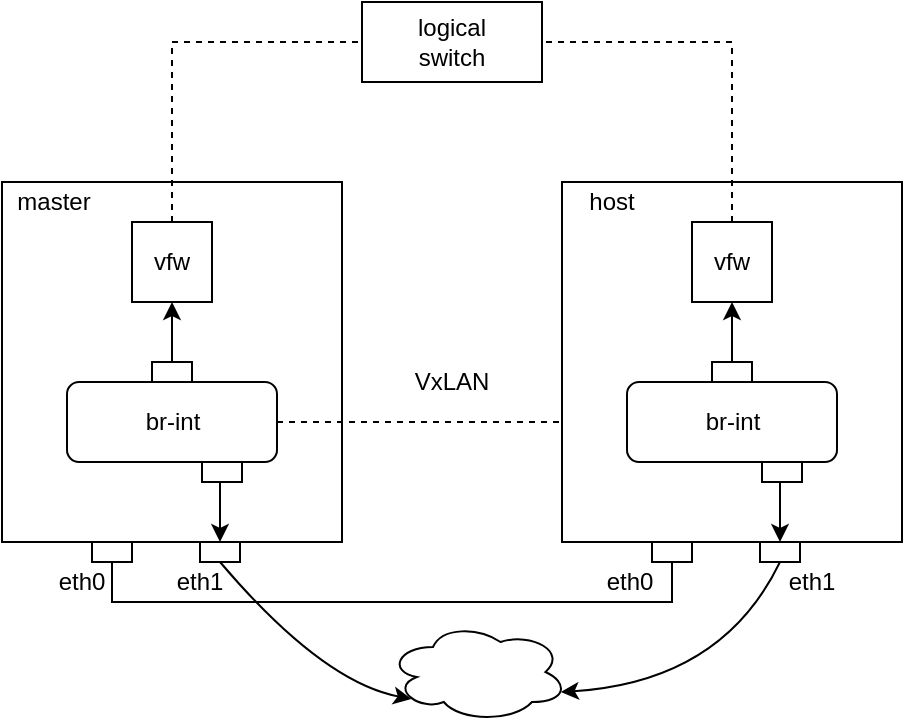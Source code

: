 <mxfile version="12.9.4" type="github">
  <diagram id="NUOA6mpo8N-NY2d6egCE" name="Page-1">
    <mxGraphModel dx="1102" dy="582" grid="1" gridSize="10" guides="1" tooltips="1" connect="1" arrows="1" fold="1" page="1" pageScale="1" pageWidth="827" pageHeight="1169" math="0" shadow="0">
      <root>
        <mxCell id="0" />
        <mxCell id="1" parent="0" />
        <mxCell id="D7tAY-Ja1K5RIbv1iKdG-1" value="" style="rounded=0;whiteSpace=wrap;html=1;" parent="1" vertex="1">
          <mxGeometry x="80" y="110" width="170" height="180" as="geometry" />
        </mxCell>
        <mxCell id="D7tAY-Ja1K5RIbv1iKdG-27" style="edgeStyle=orthogonalEdgeStyle;rounded=0;orthogonalLoop=1;jettySize=auto;html=1;exitX=1;exitY=0.5;exitDx=0;exitDy=0;dashed=1;endArrow=none;endFill=0;" parent="1" source="D7tAY-Ja1K5RIbv1iKdG-2" target="D7tAY-Ja1K5RIbv1iKdG-14" edge="1">
          <mxGeometry relative="1" as="geometry" />
        </mxCell>
        <mxCell id="D7tAY-Ja1K5RIbv1iKdG-2" value="br-int" style="rounded=1;whiteSpace=wrap;html=1;" parent="1" vertex="1">
          <mxGeometry x="112.5" y="210" width="105" height="40" as="geometry" />
        </mxCell>
        <mxCell id="D7tAY-Ja1K5RIbv1iKdG-29" style="edgeStyle=orthogonalEdgeStyle;rounded=0;orthogonalLoop=1;jettySize=auto;html=1;exitX=0.5;exitY=1;exitDx=0;exitDy=0;entryX=0.5;entryY=0;entryDx=0;entryDy=0;endArrow=classic;endFill=1;" parent="1" source="D7tAY-Ja1K5RIbv1iKdG-3" target="D7tAY-Ja1K5RIbv1iKdG-10" edge="1">
          <mxGeometry relative="1" as="geometry" />
        </mxCell>
        <mxCell id="D7tAY-Ja1K5RIbv1iKdG-3" value="" style="rounded=0;whiteSpace=wrap;html=1;" parent="1" vertex="1">
          <mxGeometry x="180" y="250" width="20" height="10" as="geometry" />
        </mxCell>
        <mxCell id="D7tAY-Ja1K5RIbv1iKdG-8" value="" style="edgeStyle=orthogonalEdgeStyle;rounded=0;orthogonalLoop=1;jettySize=auto;html=1;entryX=0.5;entryY=1;entryDx=0;entryDy=0;entryPerimeter=0;" parent="1" source="D7tAY-Ja1K5RIbv1iKdG-4" target="D7tAY-Ja1K5RIbv1iKdG-5" edge="1">
          <mxGeometry relative="1" as="geometry">
            <mxPoint x="165" y="120" as="targetPoint" />
          </mxGeometry>
        </mxCell>
        <mxCell id="D7tAY-Ja1K5RIbv1iKdG-4" value="" style="rounded=0;whiteSpace=wrap;html=1;" parent="1" vertex="1">
          <mxGeometry x="155" y="200" width="20" height="10" as="geometry" />
        </mxCell>
        <mxCell id="D7tAY-Ja1K5RIbv1iKdG-25" style="edgeStyle=orthogonalEdgeStyle;rounded=0;orthogonalLoop=1;jettySize=auto;html=1;exitX=0.5;exitY=0;exitDx=0;exitDy=0;entryX=0;entryY=0.5;entryDx=0;entryDy=0;dashed=1;endArrow=none;endFill=0;" parent="1" source="D7tAY-Ja1K5RIbv1iKdG-5" target="D7tAY-Ja1K5RIbv1iKdG-23" edge="1">
          <mxGeometry relative="1" as="geometry" />
        </mxCell>
        <mxCell id="D7tAY-Ja1K5RIbv1iKdG-5" value="vfw" style="whiteSpace=wrap;html=1;aspect=fixed;" parent="1" vertex="1">
          <mxGeometry x="145" y="130" width="40" height="40" as="geometry" />
        </mxCell>
        <mxCell id="D7tAY-Ja1K5RIbv1iKdG-45" style="edgeStyle=orthogonalEdgeStyle;rounded=0;orthogonalLoop=1;jettySize=auto;html=1;exitX=0.5;exitY=1;exitDx=0;exitDy=0;entryX=0.5;entryY=1;entryDx=0;entryDy=0;endArrow=none;endFill=0;" parent="1" source="D7tAY-Ja1K5RIbv1iKdG-9" target="D7tAY-Ja1K5RIbv1iKdG-19" edge="1">
          <mxGeometry relative="1" as="geometry" />
        </mxCell>
        <mxCell id="D7tAY-Ja1K5RIbv1iKdG-9" value="" style="rounded=0;whiteSpace=wrap;html=1;" parent="1" vertex="1">
          <mxGeometry x="125" y="290" width="20" height="10" as="geometry" />
        </mxCell>
        <mxCell id="D7tAY-Ja1K5RIbv1iKdG-10" value="" style="rounded=0;whiteSpace=wrap;html=1;" parent="1" vertex="1">
          <mxGeometry x="179" y="290" width="20" height="10" as="geometry" />
        </mxCell>
        <mxCell id="D7tAY-Ja1K5RIbv1iKdG-11" value="eth0" style="text;html=1;strokeColor=none;fillColor=none;align=center;verticalAlign=middle;whiteSpace=wrap;rounded=0;" parent="1" vertex="1">
          <mxGeometry x="100" y="300" width="40" height="20" as="geometry" />
        </mxCell>
        <mxCell id="D7tAY-Ja1K5RIbv1iKdG-12" value="eth1" style="text;html=1;strokeColor=none;fillColor=none;align=center;verticalAlign=middle;whiteSpace=wrap;rounded=0;" parent="1" vertex="1">
          <mxGeometry x="159" y="300" width="40" height="20" as="geometry" />
        </mxCell>
        <mxCell id="D7tAY-Ja1K5RIbv1iKdG-13" value="" style="rounded=0;whiteSpace=wrap;html=1;" parent="1" vertex="1">
          <mxGeometry x="360" y="110" width="170" height="180" as="geometry" />
        </mxCell>
        <mxCell id="D7tAY-Ja1K5RIbv1iKdG-14" value="br-int" style="rounded=1;whiteSpace=wrap;html=1;" parent="1" vertex="1">
          <mxGeometry x="392.5" y="210" width="105" height="40" as="geometry" />
        </mxCell>
        <mxCell id="D7tAY-Ja1K5RIbv1iKdG-30" style="edgeStyle=orthogonalEdgeStyle;rounded=0;orthogonalLoop=1;jettySize=auto;html=1;exitX=0.5;exitY=1;exitDx=0;exitDy=0;entryX=0.5;entryY=0;entryDx=0;entryDy=0;endArrow=classic;endFill=1;" parent="1" source="D7tAY-Ja1K5RIbv1iKdG-15" target="D7tAY-Ja1K5RIbv1iKdG-20" edge="1">
          <mxGeometry relative="1" as="geometry" />
        </mxCell>
        <mxCell id="D7tAY-Ja1K5RIbv1iKdG-15" value="" style="rounded=0;whiteSpace=wrap;html=1;" parent="1" vertex="1">
          <mxGeometry x="460" y="250" width="20" height="10" as="geometry" />
        </mxCell>
        <mxCell id="D7tAY-Ja1K5RIbv1iKdG-16" value="" style="edgeStyle=orthogonalEdgeStyle;rounded=0;orthogonalLoop=1;jettySize=auto;html=1;entryX=0.5;entryY=1;entryDx=0;entryDy=0;entryPerimeter=0;" parent="1" source="D7tAY-Ja1K5RIbv1iKdG-17" target="D7tAY-Ja1K5RIbv1iKdG-18" edge="1">
          <mxGeometry relative="1" as="geometry">
            <mxPoint x="445" y="120" as="targetPoint" />
          </mxGeometry>
        </mxCell>
        <mxCell id="D7tAY-Ja1K5RIbv1iKdG-17" value="" style="rounded=0;whiteSpace=wrap;html=1;" parent="1" vertex="1">
          <mxGeometry x="435" y="200" width="20" height="10" as="geometry" />
        </mxCell>
        <mxCell id="D7tAY-Ja1K5RIbv1iKdG-26" style="edgeStyle=orthogonalEdgeStyle;rounded=0;orthogonalLoop=1;jettySize=auto;html=1;exitX=0.5;exitY=0;exitDx=0;exitDy=0;entryX=1;entryY=0.5;entryDx=0;entryDy=0;dashed=1;endArrow=none;endFill=0;" parent="1" source="D7tAY-Ja1K5RIbv1iKdG-18" target="D7tAY-Ja1K5RIbv1iKdG-23" edge="1">
          <mxGeometry relative="1" as="geometry" />
        </mxCell>
        <mxCell id="D7tAY-Ja1K5RIbv1iKdG-18" value="vfw" style="whiteSpace=wrap;html=1;aspect=fixed;" parent="1" vertex="1">
          <mxGeometry x="425" y="130" width="40" height="40" as="geometry" />
        </mxCell>
        <mxCell id="D7tAY-Ja1K5RIbv1iKdG-19" value="" style="rounded=0;whiteSpace=wrap;html=1;" parent="1" vertex="1">
          <mxGeometry x="405" y="290" width="20" height="10" as="geometry" />
        </mxCell>
        <mxCell id="D7tAY-Ja1K5RIbv1iKdG-20" value="" style="rounded=0;whiteSpace=wrap;html=1;" parent="1" vertex="1">
          <mxGeometry x="459" y="290" width="20" height="10" as="geometry" />
        </mxCell>
        <mxCell id="D7tAY-Ja1K5RIbv1iKdG-22" value="eth1" style="text;html=1;strokeColor=none;fillColor=none;align=center;verticalAlign=middle;whiteSpace=wrap;rounded=0;" parent="1" vertex="1">
          <mxGeometry x="465" y="300" width="40" height="20" as="geometry" />
        </mxCell>
        <mxCell id="D7tAY-Ja1K5RIbv1iKdG-23" value="logical&lt;br&gt;switch" style="rounded=0;whiteSpace=wrap;html=1;" parent="1" vertex="1">
          <mxGeometry x="260" y="20" width="90" height="40" as="geometry" />
        </mxCell>
        <mxCell id="D7tAY-Ja1K5RIbv1iKdG-28" value="VxLAN" style="text;html=1;strokeColor=none;fillColor=none;align=center;verticalAlign=middle;whiteSpace=wrap;rounded=0;" parent="1" vertex="1">
          <mxGeometry x="285" y="200" width="40" height="20" as="geometry" />
        </mxCell>
        <mxCell id="D7tAY-Ja1K5RIbv1iKdG-31" value="" style="ellipse;shape=cloud;whiteSpace=wrap;html=1;" parent="1" vertex="1">
          <mxGeometry x="273" y="330" width="90" height="50" as="geometry" />
        </mxCell>
        <mxCell id="D7tAY-Ja1K5RIbv1iKdG-32" value="master" style="text;html=1;strokeColor=none;fillColor=none;align=center;verticalAlign=middle;whiteSpace=wrap;rounded=0;" parent="1" vertex="1">
          <mxGeometry x="86" y="110" width="40" height="20" as="geometry" />
        </mxCell>
        <mxCell id="D7tAY-Ja1K5RIbv1iKdG-33" value="host" style="text;html=1;strokeColor=none;fillColor=none;align=center;verticalAlign=middle;whiteSpace=wrap;rounded=0;" parent="1" vertex="1">
          <mxGeometry x="365" y="110" width="40" height="20" as="geometry" />
        </mxCell>
        <mxCell id="D7tAY-Ja1K5RIbv1iKdG-36" value="" style="curved=1;endArrow=classic;html=1;exitX=0.5;exitY=1;exitDx=0;exitDy=0;entryX=0.13;entryY=0.77;entryDx=0;entryDy=0;entryPerimeter=0;" parent="1" source="D7tAY-Ja1K5RIbv1iKdG-10" target="D7tAY-Ja1K5RIbv1iKdG-31" edge="1">
          <mxGeometry width="50" height="50" relative="1" as="geometry">
            <mxPoint x="160" y="400" as="sourcePoint" />
            <mxPoint x="260" y="358" as="targetPoint" />
            <Array as="points">
              <mxPoint x="240" y="360" />
            </Array>
          </mxGeometry>
        </mxCell>
        <mxCell id="D7tAY-Ja1K5RIbv1iKdG-37" value="" style="curved=1;endArrow=classic;html=1;exitX=0.5;exitY=1;exitDx=0;exitDy=0;entryX=0.96;entryY=0.7;entryDx=0;entryDy=0;entryPerimeter=0;" parent="1" source="D7tAY-Ja1K5RIbv1iKdG-20" target="D7tAY-Ja1K5RIbv1iKdG-31" edge="1">
          <mxGeometry width="50" height="50" relative="1" as="geometry">
            <mxPoint x="390" y="380" as="sourcePoint" />
            <mxPoint x="440" y="330" as="targetPoint" />
            <Array as="points">
              <mxPoint x="440" y="360" />
            </Array>
          </mxGeometry>
        </mxCell>
        <mxCell id="D7tAY-Ja1K5RIbv1iKdG-44" value="eth0" style="text;html=1;strokeColor=none;fillColor=none;align=center;verticalAlign=middle;whiteSpace=wrap;rounded=0;" parent="1" vertex="1">
          <mxGeometry x="374" y="300" width="40" height="20" as="geometry" />
        </mxCell>
      </root>
    </mxGraphModel>
  </diagram>
</mxfile>
